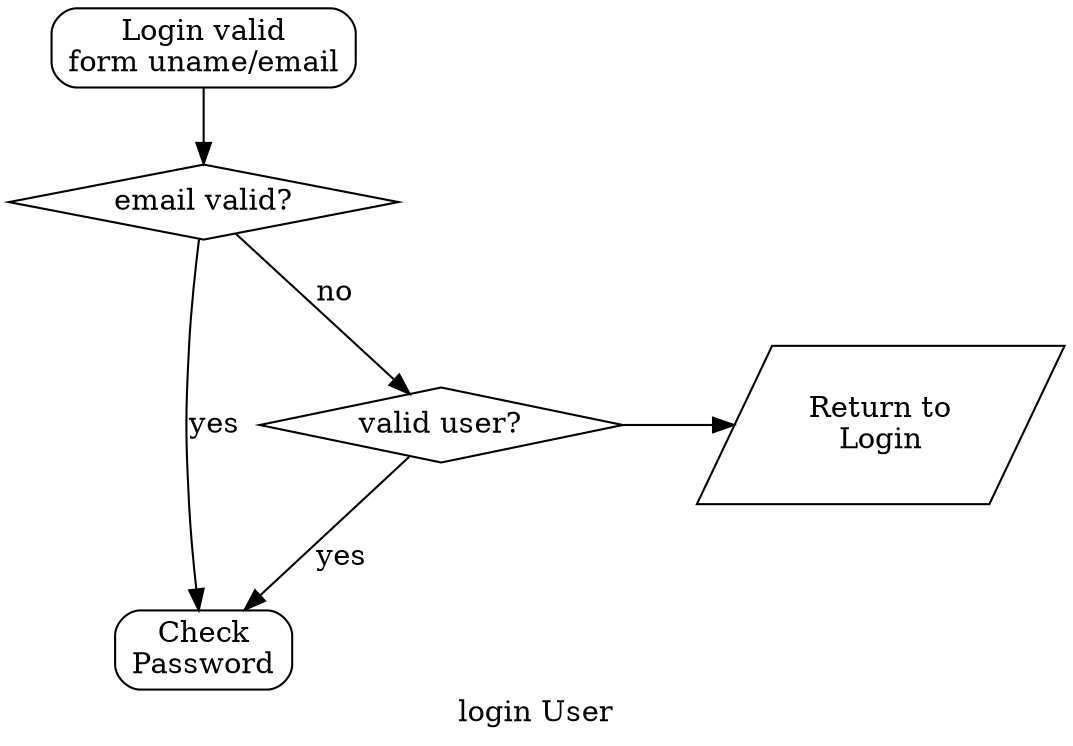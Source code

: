 digraph {
    label="login User";

    node[shape="box", style="rounded"]
       start [label="Login valid\nform uname/email"]; end[label="Check\nPassword"];
    node[shape="parallelogram", style=""]
       input[label="Return to\nLogin"];
    node[shape="diamond", style=""]
       validU_c [label="valid user?"]; email_c [label="email valid?"];

    start -> email_c;
    email_c -> validU_c[label="no"];
    email_c -> end[label="yes"];
    validU_c -> end[label="yes"]
    validU_c -> input;

    {rank=same; validU_c input}
}

